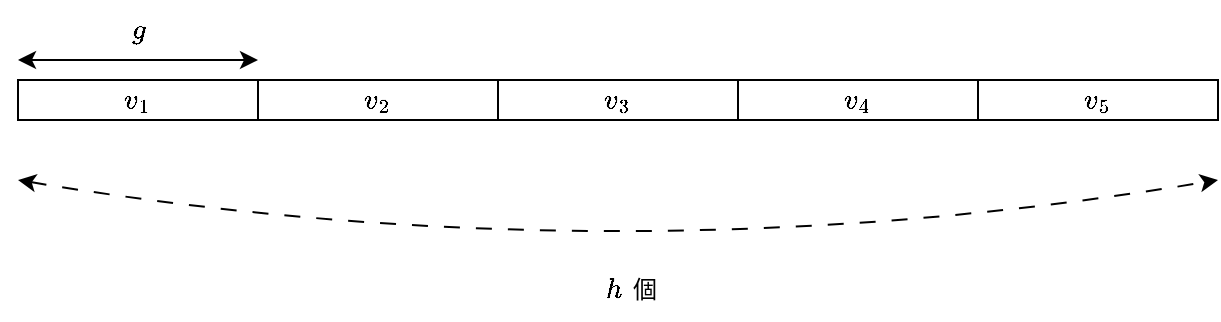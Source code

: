 <mxfile version="24.7.17">
  <diagram name="Vector Split" id="0">
    <mxGraphModel dx="867" dy="545" grid="1" gridSize="10" guides="1" tooltips="1" connect="1" arrows="1" fold="1" page="1" pageScale="1" pageWidth="827" pageHeight="1169" math="1" shadow="0">
      <root>
        <mxCell id="0" />
        <mxCell id="1" parent="0" />
        <mxCell id="5mW8UUuW8cWVtmHEqI13-12" value="$$v_1$$" style="rounded=0;whiteSpace=wrap;html=1;" vertex="1" parent="1">
          <mxGeometry x="40" y="120" width="120" height="20" as="geometry" />
        </mxCell>
        <mxCell id="5mW8UUuW8cWVtmHEqI13-13" value="$$v_2$$" style="rounded=0;whiteSpace=wrap;html=1;" vertex="1" parent="1">
          <mxGeometry x="160" y="120" width="120" height="20" as="geometry" />
        </mxCell>
        <mxCell id="5mW8UUuW8cWVtmHEqI13-14" value="$$v_3$$" style="rounded=0;whiteSpace=wrap;html=1;" vertex="1" parent="1">
          <mxGeometry x="280" y="120" width="120" height="20" as="geometry" />
        </mxCell>
        <mxCell id="5mW8UUuW8cWVtmHEqI13-15" value="$$v_4$$" style="rounded=0;whiteSpace=wrap;html=1;" vertex="1" parent="1">
          <mxGeometry x="400" y="120" width="120" height="20" as="geometry" />
        </mxCell>
        <mxCell id="5mW8UUuW8cWVtmHEqI13-20" value="$$v_5$$" style="rounded=0;whiteSpace=wrap;html=1;" vertex="1" parent="1">
          <mxGeometry x="520" y="120" width="120" height="20" as="geometry" />
        </mxCell>
        <mxCell id="5mW8UUuW8cWVtmHEqI13-21" value="" style="endArrow=classic;startArrow=classic;html=1;rounded=0;" edge="1" parent="1">
          <mxGeometry width="50" height="50" relative="1" as="geometry">
            <mxPoint x="40" y="110" as="sourcePoint" />
            <mxPoint x="160" y="110" as="targetPoint" />
          </mxGeometry>
        </mxCell>
        <mxCell id="5mW8UUuW8cWVtmHEqI13-22" value="$$g$$" style="text;html=1;align=center;verticalAlign=middle;resizable=0;points=[];autosize=1;strokeColor=none;fillColor=none;" vertex="1" parent="1">
          <mxGeometry x="70" y="80" width="60" height="30" as="geometry" />
        </mxCell>
        <mxCell id="5mW8UUuW8cWVtmHEqI13-23" value="" style="endArrow=classic;startArrow=classic;html=1;rounded=0;curved=1;dashed=1;dashPattern=8 8;" edge="1" parent="1">
          <mxGeometry width="50" height="50" relative="1" as="geometry">
            <mxPoint x="40" y="170" as="sourcePoint" />
            <mxPoint x="640" y="170" as="targetPoint" />
            <Array as="points">
              <mxPoint x="340" y="220" />
            </Array>
          </mxGeometry>
        </mxCell>
        <mxCell id="5mW8UUuW8cWVtmHEqI13-24" value="$$h$$" style="text;html=1;align=center;verticalAlign=middle;resizable=0;points=[];autosize=1;strokeColor=none;fillColor=none;" vertex="1" parent="1">
          <mxGeometry x="307.5" y="210" width="60" height="30" as="geometry" />
        </mxCell>
        <mxCell id="5mW8UUuW8cWVtmHEqI13-25" value="個" style="text;html=1;align=center;verticalAlign=middle;resizable=0;points=[];autosize=1;strokeColor=none;fillColor=none;" vertex="1" parent="1">
          <mxGeometry x="332.5" y="210" width="40" height="30" as="geometry" />
        </mxCell>
      </root>
    </mxGraphModel>
  </diagram>
</mxfile>
